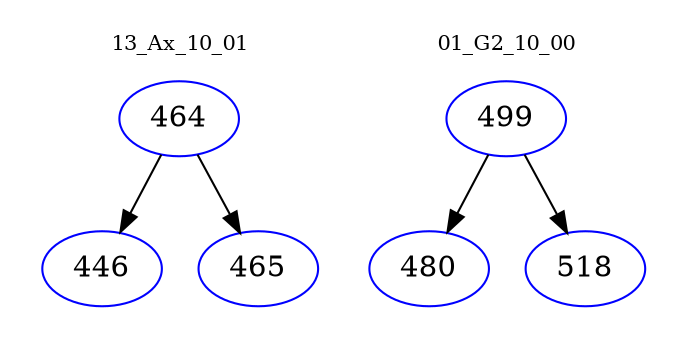 digraph{
subgraph cluster_0 {
color = white
label = "13_Ax_10_01";
fontsize=10;
T0_464 [label="464", color="blue"]
T0_464 -> T0_446 [color="black"]
T0_446 [label="446", color="blue"]
T0_464 -> T0_465 [color="black"]
T0_465 [label="465", color="blue"]
}
subgraph cluster_1 {
color = white
label = "01_G2_10_00";
fontsize=10;
T1_499 [label="499", color="blue"]
T1_499 -> T1_480 [color="black"]
T1_480 [label="480", color="blue"]
T1_499 -> T1_518 [color="black"]
T1_518 [label="518", color="blue"]
}
}
